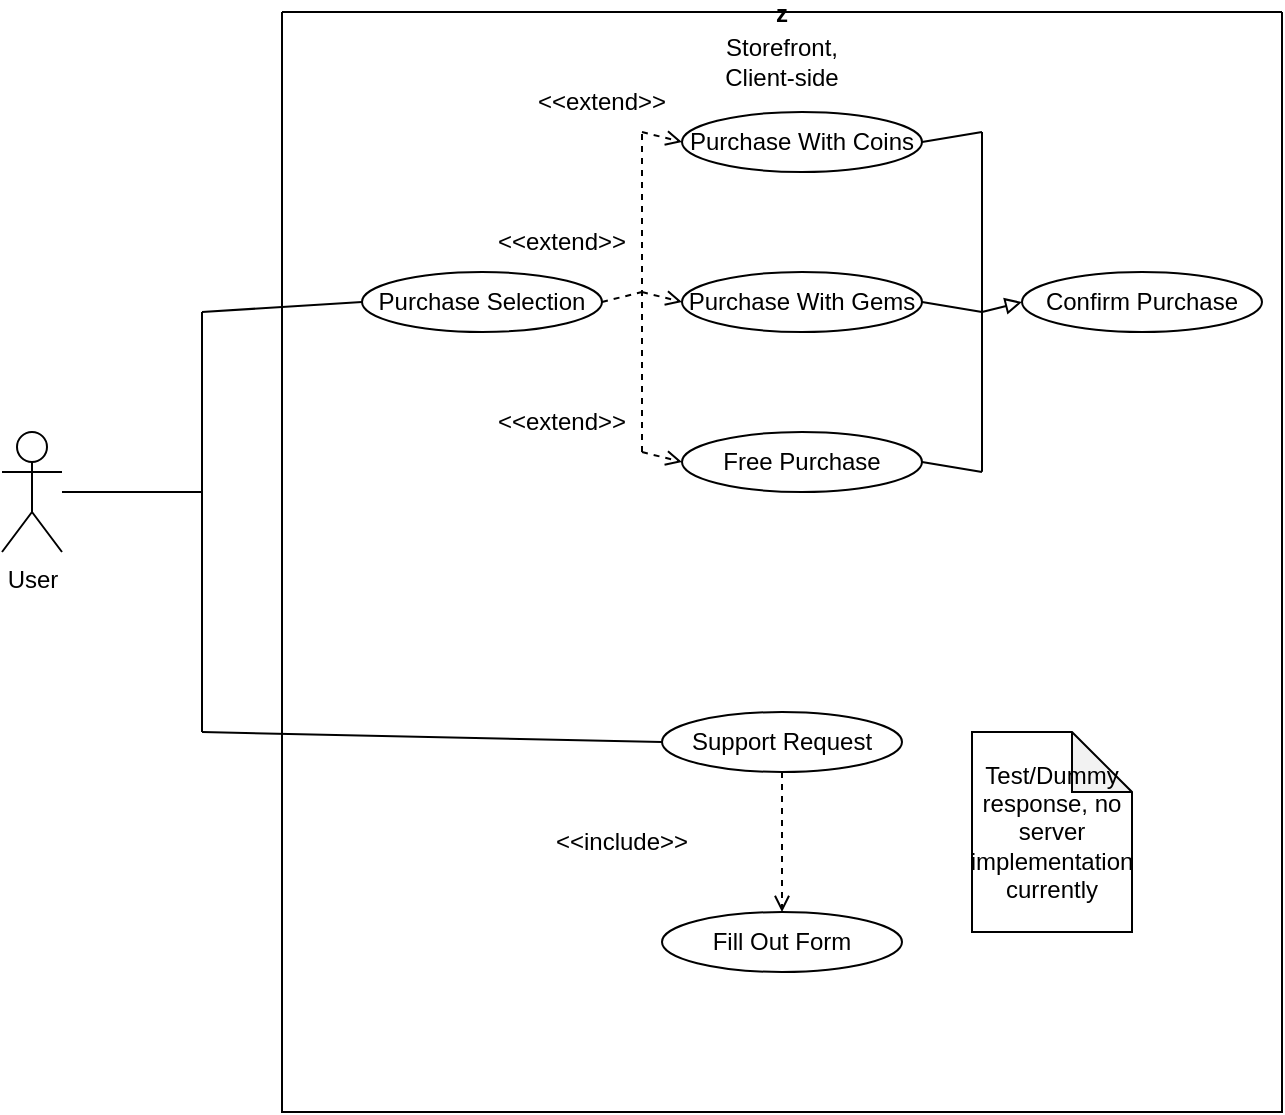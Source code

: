 <mxfile version="22.1.4" type="github">
  <diagram name="Page-1" id="c4acf3e9-155e-7222-9cf6-157b1a14988f">
    <mxGraphModel dx="1424" dy="316" grid="1" gridSize="10" guides="1" tooltips="1" connect="1" arrows="1" fold="1" page="1" pageScale="1" pageWidth="850" pageHeight="1100" background="none" math="0" shadow="0">
      <root>
        <mxCell id="0" />
        <mxCell id="1" parent="0" />
        <mxCell id="6rVkEMSzZNJv9Jw--LsQ-2" value="User" style="shape=umlActor;verticalLabelPosition=bottom;verticalAlign=top;html=1;outlineConnect=0;" parent="1" vertex="1">
          <mxGeometry x="-100" y="450" width="30" height="60" as="geometry" />
        </mxCell>
        <mxCell id="6rVkEMSzZNJv9Jw--LsQ-4" value="z" style="swimlane;startSize=0;" parent="1" vertex="1">
          <mxGeometry x="40" y="240" width="500" height="550" as="geometry" />
        </mxCell>
        <mxCell id="6rVkEMSzZNJv9Jw--LsQ-5" value="Storefront, Client-side" style="text;html=1;strokeColor=none;fillColor=none;align=center;verticalAlign=middle;whiteSpace=wrap;rounded=0;" parent="6rVkEMSzZNJv9Jw--LsQ-4" vertex="1">
          <mxGeometry x="220" y="10" width="60" height="30" as="geometry" />
        </mxCell>
        <mxCell id="6rVkEMSzZNJv9Jw--LsQ-6" value="Purchase Selection" style="ellipse;whiteSpace=wrap;html=1;" parent="6rVkEMSzZNJv9Jw--LsQ-4" vertex="1">
          <mxGeometry x="40" y="130" width="120" height="30" as="geometry" />
        </mxCell>
        <mxCell id="6rVkEMSzZNJv9Jw--LsQ-7" value="Support Request" style="ellipse;whiteSpace=wrap;html=1;" parent="6rVkEMSzZNJv9Jw--LsQ-4" vertex="1">
          <mxGeometry x="190" y="350" width="120" height="30" as="geometry" />
        </mxCell>
        <mxCell id="GZJDSuBRJRVgtKvTtqQu-1" value="" style="endArrow=none;html=1;rounded=0;exitX=0.4;exitY=0.4;exitDx=0;exitDy=0;exitPerimeter=0;dashed=1;" edge="1" parent="6rVkEMSzZNJv9Jw--LsQ-4">
          <mxGeometry width="50" height="50" relative="1" as="geometry">
            <mxPoint x="180" y="220" as="sourcePoint" />
            <mxPoint x="180" y="60" as="targetPoint" />
          </mxGeometry>
        </mxCell>
        <mxCell id="GZJDSuBRJRVgtKvTtqQu-3" value="Purchase With Coins" style="ellipse;whiteSpace=wrap;html=1;" vertex="1" parent="6rVkEMSzZNJv9Jw--LsQ-4">
          <mxGeometry x="200" y="50" width="120" height="30" as="geometry" />
        </mxCell>
        <mxCell id="GZJDSuBRJRVgtKvTtqQu-4" value="Purchase With Gems" style="ellipse;whiteSpace=wrap;html=1;" vertex="1" parent="6rVkEMSzZNJv9Jw--LsQ-4">
          <mxGeometry x="200" y="130" width="120" height="30" as="geometry" />
        </mxCell>
        <mxCell id="GZJDSuBRJRVgtKvTtqQu-5" value="Free Purchase" style="ellipse;whiteSpace=wrap;html=1;" vertex="1" parent="6rVkEMSzZNJv9Jw--LsQ-4">
          <mxGeometry x="200" y="210" width="120" height="30" as="geometry" />
        </mxCell>
        <mxCell id="GZJDSuBRJRVgtKvTtqQu-6" value="" style="endArrow=open;html=1;rounded=0;dashed=1;endFill=0;entryX=0;entryY=0.5;entryDx=0;entryDy=0;" edge="1" parent="6rVkEMSzZNJv9Jw--LsQ-4" target="GZJDSuBRJRVgtKvTtqQu-4">
          <mxGeometry width="50" height="50" relative="1" as="geometry">
            <mxPoint x="180" y="140" as="sourcePoint" />
            <mxPoint x="180" y="140" as="targetPoint" />
          </mxGeometry>
        </mxCell>
        <mxCell id="GZJDSuBRJRVgtKvTtqQu-18" value="&amp;lt;&amp;lt;extend&amp;gt;&amp;gt;" style="text;html=1;strokeColor=none;fillColor=none;align=center;verticalAlign=middle;whiteSpace=wrap;rounded=0;" vertex="1" parent="6rVkEMSzZNJv9Jw--LsQ-4">
          <mxGeometry x="130" y="30" width="60" height="30" as="geometry" />
        </mxCell>
        <mxCell id="GZJDSuBRJRVgtKvTtqQu-19" value="&amp;lt;&amp;lt;extend&amp;gt;&amp;gt;" style="text;html=1;strokeColor=none;fillColor=none;align=center;verticalAlign=middle;whiteSpace=wrap;rounded=0;" vertex="1" parent="6rVkEMSzZNJv9Jw--LsQ-4">
          <mxGeometry x="110" y="100" width="60" height="30" as="geometry" />
        </mxCell>
        <mxCell id="GZJDSuBRJRVgtKvTtqQu-20" value="&amp;lt;&amp;lt;extend&amp;gt;&amp;gt;" style="text;html=1;strokeColor=none;fillColor=none;align=center;verticalAlign=middle;whiteSpace=wrap;rounded=0;" vertex="1" parent="6rVkEMSzZNJv9Jw--LsQ-4">
          <mxGeometry x="110" y="190" width="60" height="30" as="geometry" />
        </mxCell>
        <mxCell id="GZJDSuBRJRVgtKvTtqQu-21" value="Confirm Purchase" style="ellipse;whiteSpace=wrap;html=1;" vertex="1" parent="6rVkEMSzZNJv9Jw--LsQ-4">
          <mxGeometry x="370" y="130" width="120" height="30" as="geometry" />
        </mxCell>
        <mxCell id="GZJDSuBRJRVgtKvTtqQu-26" value="" style="endArrow=block;html=1;rounded=0;endFill=0;entryX=0;entryY=0.5;entryDx=0;entryDy=0;" edge="1" parent="6rVkEMSzZNJv9Jw--LsQ-4" target="GZJDSuBRJRVgtKvTtqQu-21">
          <mxGeometry width="50" height="50" relative="1" as="geometry">
            <mxPoint x="350" y="150" as="sourcePoint" />
            <mxPoint x="350" y="150" as="targetPoint" />
          </mxGeometry>
        </mxCell>
        <mxCell id="GZJDSuBRJRVgtKvTtqQu-27" value="&amp;lt;&amp;lt;include&amp;gt;&amp;gt;" style="text;html=1;strokeColor=none;fillColor=none;align=center;verticalAlign=middle;whiteSpace=wrap;rounded=0;" vertex="1" parent="6rVkEMSzZNJv9Jw--LsQ-4">
          <mxGeometry x="140" y="400" width="60" height="30" as="geometry" />
        </mxCell>
        <mxCell id="GZJDSuBRJRVgtKvTtqQu-28" value="Fill Out Form" style="ellipse;whiteSpace=wrap;html=1;" vertex="1" parent="6rVkEMSzZNJv9Jw--LsQ-4">
          <mxGeometry x="190" y="450" width="120" height="30" as="geometry" />
        </mxCell>
        <mxCell id="GZJDSuBRJRVgtKvTtqQu-29" value="" style="endArrow=open;html=1;rounded=0;dashed=1;endFill=0;entryX=0.5;entryY=0;entryDx=0;entryDy=0;exitX=0.5;exitY=1;exitDx=0;exitDy=0;" edge="1" parent="6rVkEMSzZNJv9Jw--LsQ-4" source="6rVkEMSzZNJv9Jw--LsQ-7" target="GZJDSuBRJRVgtKvTtqQu-28">
          <mxGeometry width="50" height="50" relative="1" as="geometry">
            <mxPoint x="190" y="150" as="sourcePoint" />
            <mxPoint x="210" y="155" as="targetPoint" />
          </mxGeometry>
        </mxCell>
        <mxCell id="GZJDSuBRJRVgtKvTtqQu-30" value="Test/Dummy response, no server implementation currently" style="shape=note;whiteSpace=wrap;html=1;backgroundOutline=1;darkOpacity=0.05;" vertex="1" parent="6rVkEMSzZNJv9Jw--LsQ-4">
          <mxGeometry x="345" y="360" width="80" height="100" as="geometry" />
        </mxCell>
        <mxCell id="6rVkEMSzZNJv9Jw--LsQ-10" value="" style="endArrow=none;html=1;rounded=0;entryX=0;entryY=0.5;entryDx=0;entryDy=0;" parent="1" target="6rVkEMSzZNJv9Jw--LsQ-6" edge="1">
          <mxGeometry width="50" height="50" relative="1" as="geometry">
            <mxPoint y="390" as="sourcePoint" />
            <mxPoint x="-10" y="500" as="targetPoint" />
          </mxGeometry>
        </mxCell>
        <mxCell id="6rVkEMSzZNJv9Jw--LsQ-12" value="" style="endArrow=none;html=1;rounded=0;" parent="1" edge="1">
          <mxGeometry width="50" height="50" relative="1" as="geometry">
            <mxPoint y="390" as="sourcePoint" />
            <mxPoint y="600" as="targetPoint" />
          </mxGeometry>
        </mxCell>
        <mxCell id="6rVkEMSzZNJv9Jw--LsQ-14" value="" style="endArrow=none;html=1;rounded=0;entryX=0;entryY=0.5;entryDx=0;entryDy=0;" parent="1" target="6rVkEMSzZNJv9Jw--LsQ-7" edge="1">
          <mxGeometry width="50" height="50" relative="1" as="geometry">
            <mxPoint y="600" as="sourcePoint" />
            <mxPoint x="450" y="440" as="targetPoint" />
          </mxGeometry>
        </mxCell>
        <mxCell id="6rVkEMSzZNJv9Jw--LsQ-15" value="" style="endArrow=none;html=1;rounded=0;" parent="1" source="6rVkEMSzZNJv9Jw--LsQ-2" edge="1">
          <mxGeometry width="50" height="50" relative="1" as="geometry">
            <mxPoint x="400" y="490" as="sourcePoint" />
            <mxPoint y="480" as="targetPoint" />
          </mxGeometry>
        </mxCell>
        <mxCell id="GZJDSuBRJRVgtKvTtqQu-2" value="" style="endArrow=none;html=1;rounded=0;exitX=1;exitY=0.5;exitDx=0;exitDy=0;dashed=1;" edge="1" parent="1" source="6rVkEMSzZNJv9Jw--LsQ-6">
          <mxGeometry width="50" height="50" relative="1" as="geometry">
            <mxPoint x="250" y="470" as="sourcePoint" />
            <mxPoint x="220" y="380" as="targetPoint" />
          </mxGeometry>
        </mxCell>
        <mxCell id="GZJDSuBRJRVgtKvTtqQu-16" value="" style="endArrow=open;html=1;rounded=0;dashed=1;endFill=0;entryX=0;entryY=0.5;entryDx=0;entryDy=0;" edge="1" parent="1" target="GZJDSuBRJRVgtKvTtqQu-3">
          <mxGeometry width="50" height="50" relative="1" as="geometry">
            <mxPoint x="220" y="300" as="sourcePoint" />
            <mxPoint x="250" y="385" as="targetPoint" />
          </mxGeometry>
        </mxCell>
        <mxCell id="GZJDSuBRJRVgtKvTtqQu-17" value="" style="endArrow=open;html=1;rounded=0;dashed=1;endFill=0;entryX=0;entryY=0.5;entryDx=0;entryDy=0;" edge="1" parent="1" target="GZJDSuBRJRVgtKvTtqQu-5">
          <mxGeometry width="50" height="50" relative="1" as="geometry">
            <mxPoint x="220" y="460" as="sourcePoint" />
            <mxPoint x="250" y="315" as="targetPoint" />
          </mxGeometry>
        </mxCell>
        <mxCell id="GZJDSuBRJRVgtKvTtqQu-22" value="" style="endArrow=none;html=1;rounded=0;exitX=0.7;exitY=0.418;exitDx=0;exitDy=0;exitPerimeter=0;entryX=0.7;entryY=0.109;entryDx=0;entryDy=0;entryPerimeter=0;" edge="1" parent="1" source="6rVkEMSzZNJv9Jw--LsQ-4" target="6rVkEMSzZNJv9Jw--LsQ-4">
          <mxGeometry width="50" height="50" relative="1" as="geometry">
            <mxPoint x="250" y="440" as="sourcePoint" />
            <mxPoint x="300" y="390" as="targetPoint" />
          </mxGeometry>
        </mxCell>
        <mxCell id="GZJDSuBRJRVgtKvTtqQu-23" value="" style="endArrow=none;html=1;rounded=0;exitX=1;exitY=0.5;exitDx=0;exitDy=0;" edge="1" parent="1" source="GZJDSuBRJRVgtKvTtqQu-5">
          <mxGeometry width="50" height="50" relative="1" as="geometry">
            <mxPoint x="400" y="480" as="sourcePoint" />
            <mxPoint x="390" y="470" as="targetPoint" />
          </mxGeometry>
        </mxCell>
        <mxCell id="GZJDSuBRJRVgtKvTtqQu-24" value="" style="endArrow=none;html=1;rounded=0;entryX=1;entryY=0.5;entryDx=0;entryDy=0;" edge="1" parent="1" target="GZJDSuBRJRVgtKvTtqQu-4">
          <mxGeometry width="50" height="50" relative="1" as="geometry">
            <mxPoint x="390" y="390" as="sourcePoint" />
            <mxPoint x="410" y="320" as="targetPoint" />
          </mxGeometry>
        </mxCell>
        <mxCell id="GZJDSuBRJRVgtKvTtqQu-25" value="" style="endArrow=none;html=1;rounded=0;entryX=1;entryY=0.5;entryDx=0;entryDy=0;" edge="1" parent="1" target="GZJDSuBRJRVgtKvTtqQu-3">
          <mxGeometry width="50" height="50" relative="1" as="geometry">
            <mxPoint x="390" y="300" as="sourcePoint" />
            <mxPoint x="420" y="330" as="targetPoint" />
          </mxGeometry>
        </mxCell>
      </root>
    </mxGraphModel>
  </diagram>
</mxfile>
